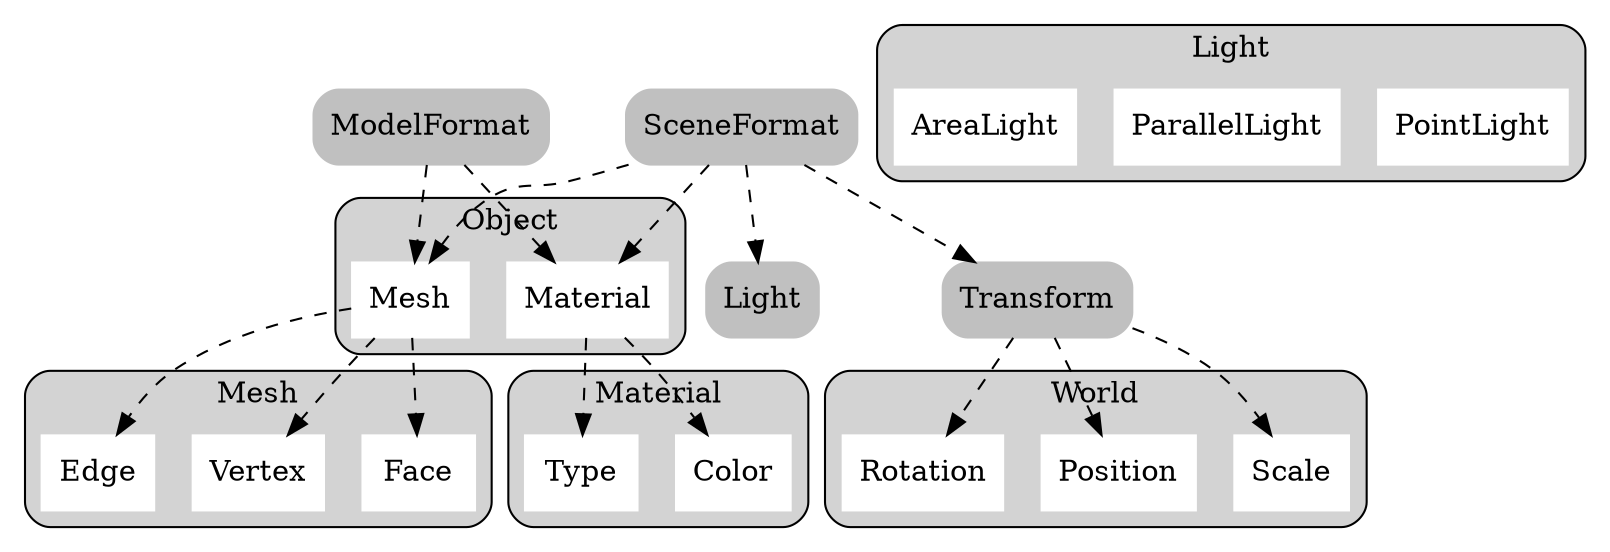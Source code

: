 digraph G {
    subgraph cluster0 {
        label = "Object";
        shape = box;
        style = "rounded,filled";
        node [shape = box, style = "filled", color = white]
        Mesh  Material
    }

    subgraph cluster1 {
        label = "Mesh"
        shape = box;
        style = "rounded,filled";
        node [shape = box, style = filled, color = white]
        Vertex "Edge" Face
    }

    subgraph cluster2 {
        label = "Material";
        shape = box;
        style = "rounded,filled"
        node [shape = box, style = filled, color = white]
        Color Type
    }

    subgraph cluster3 {
        label = "World";
        shape = box;
        style = "rounded,filled";
        node [shape = box, style = filled, color = white]
        Position Rotation Scale
    }

    subgraph cluster4  {
        label = "Light"
        shape = box;
        style = "rounded,filled"
        node [shape = box, style = filled, color = white]
        PointLight ParallelLight AreaLight 
    }

    node [shape = box, style = "rounded,filled", color = grey];
        ModelFormat
        SceneFormat
        Light
        Transform
    edge [style = dashed]
        Mesh -> {Vertex, "Edge", Face}
        Material -> {Color, Type}
        Transform -> {Position,Scale,Rotation}
        ModelFormat -> {Mesh Material}
        SceneFormat -> {Mesh Material Transform, Light}
}
